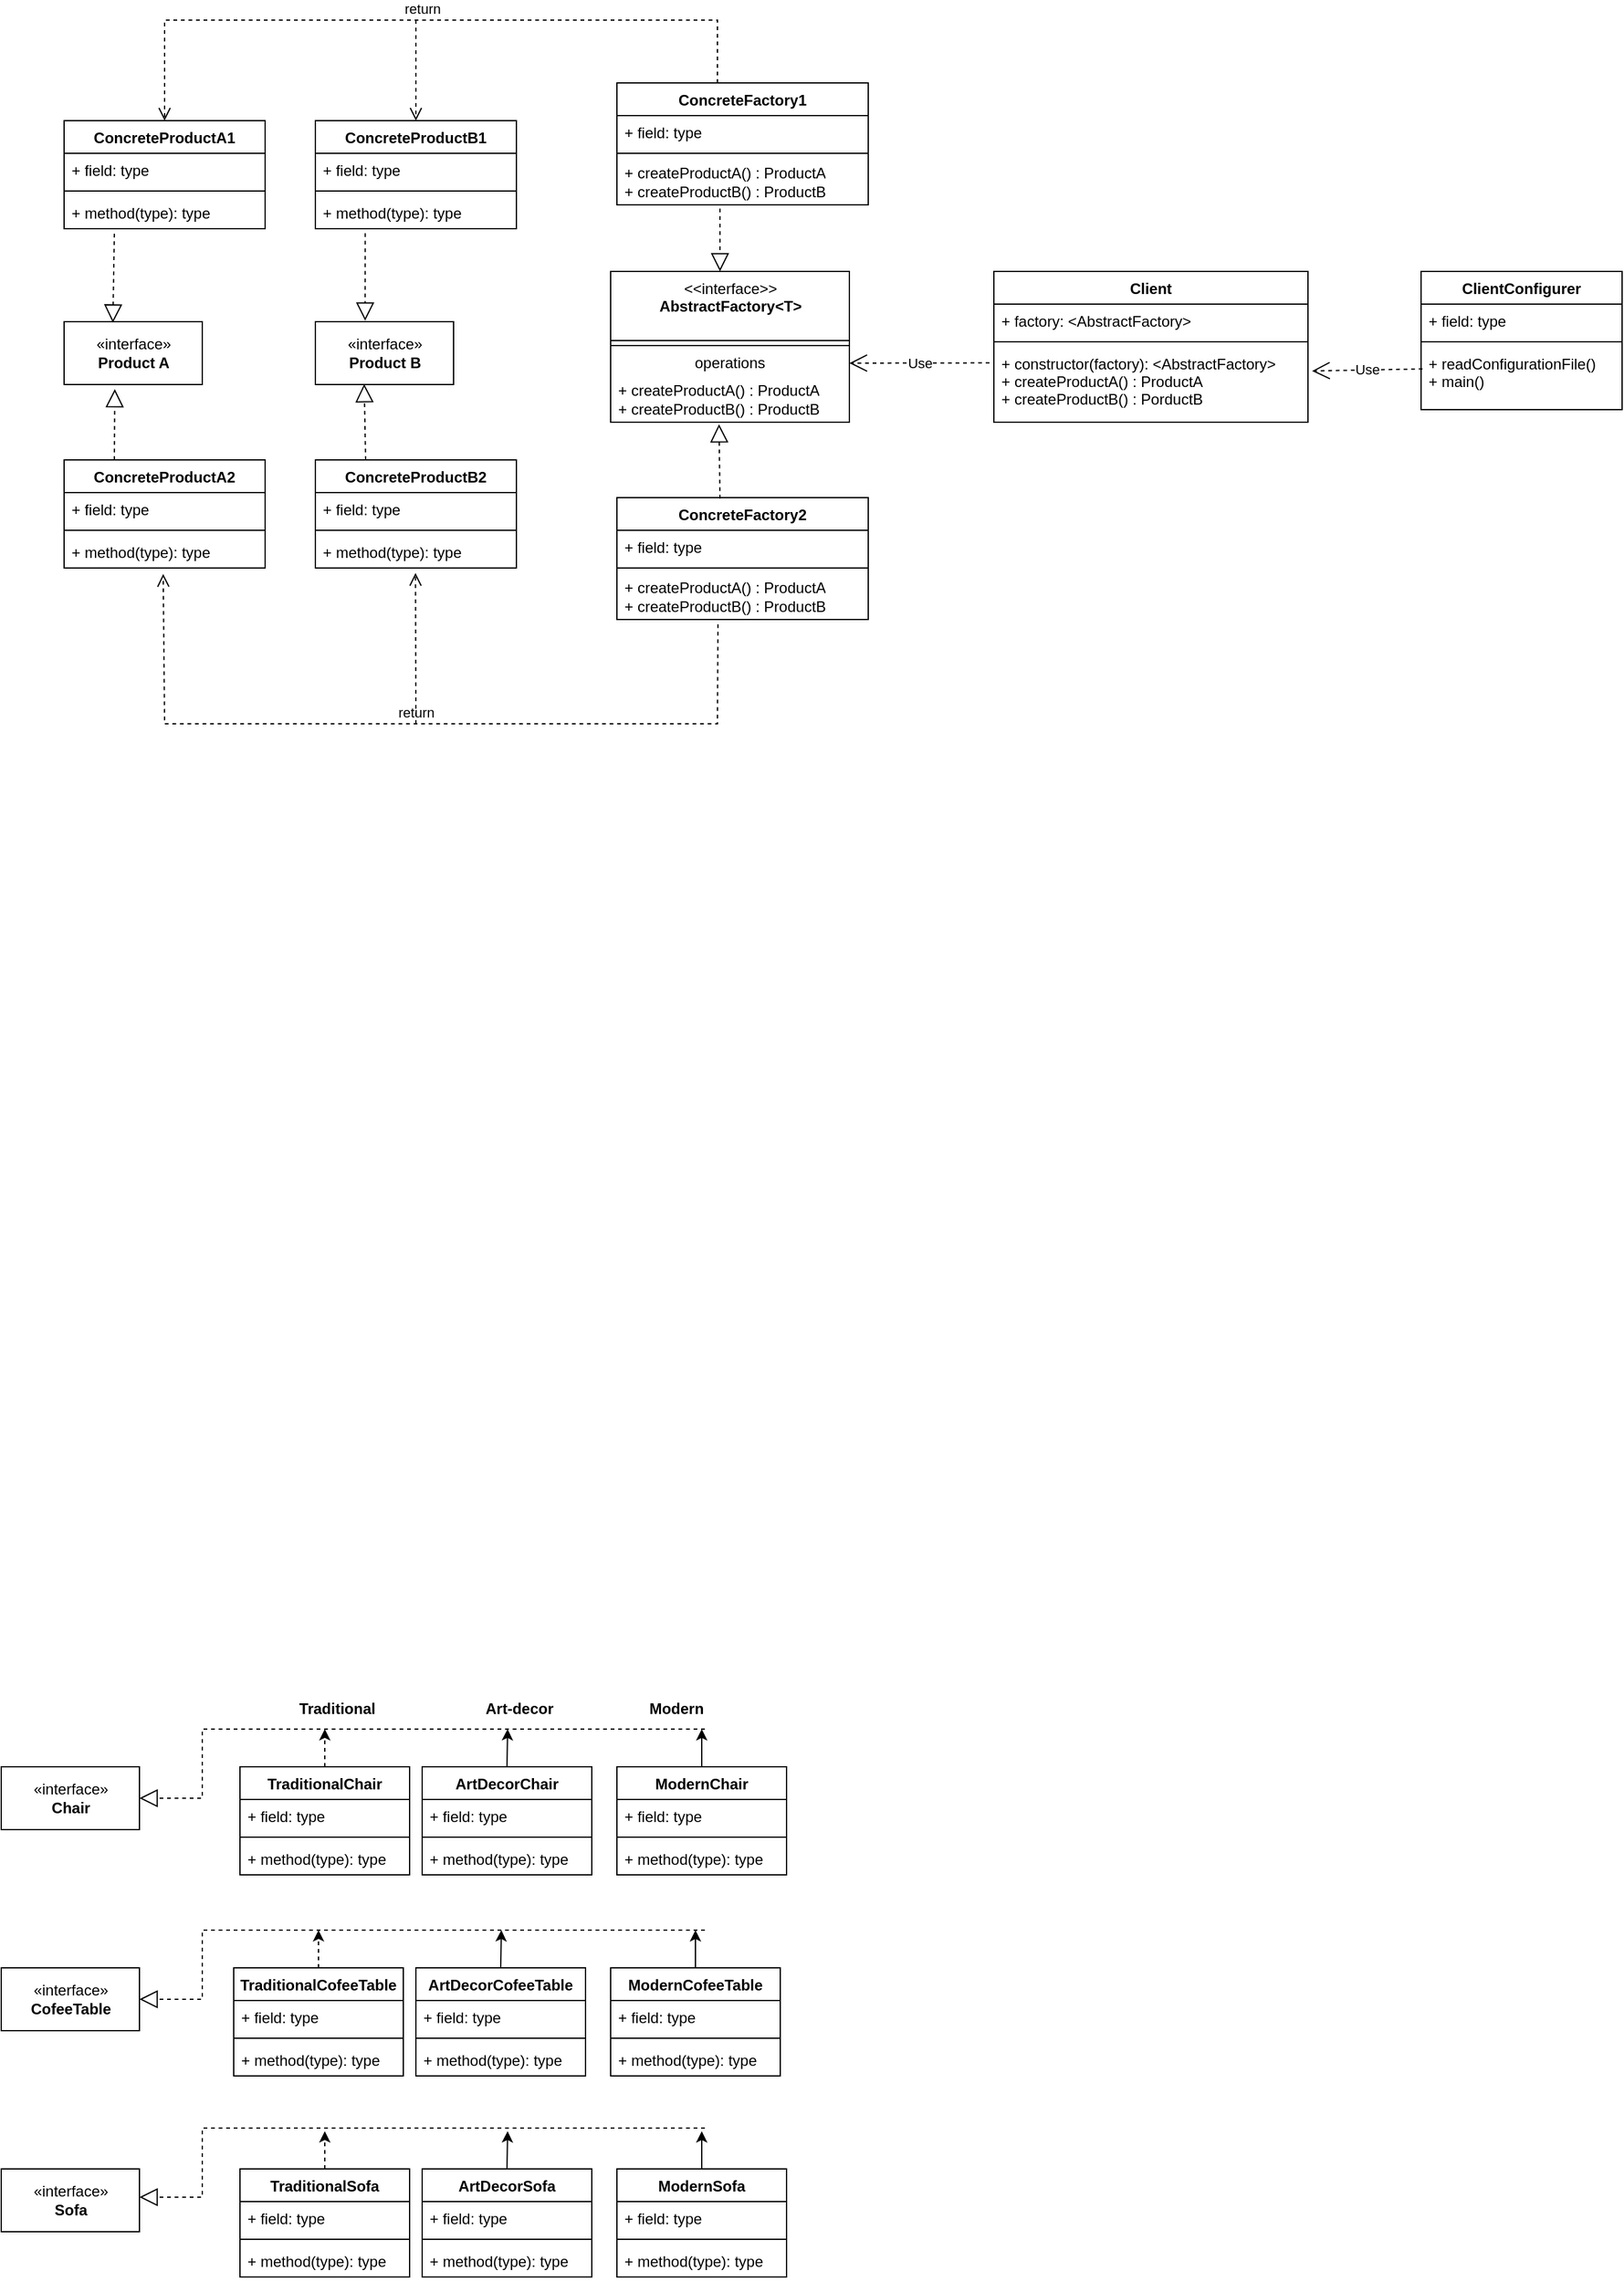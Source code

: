 <mxfile version="19.0.3" type="device"><diagram id="30jNxz2AIOsKjp4NV_7C" name="Page-1"><mxGraphModel dx="1293" dy="704" grid="1" gridSize="10" guides="1" tooltips="1" connect="1" arrows="1" fold="1" page="1" pageScale="1" pageWidth="850" pageHeight="1100" math="0" shadow="0"><root><mxCell id="0"/><mxCell id="1" parent="0"/><mxCell id="gdfwlkyEGT99h9fJ8ZXt-1" value="«interface»&lt;br&gt;&lt;b&gt;Chair&lt;/b&gt;" style="html=1;" parent="1" vertex="1"><mxGeometry x="30" y="1470" width="110" height="50" as="geometry"/></mxCell><mxCell id="gdfwlkyEGT99h9fJ8ZXt-2" value="«interface»&lt;br&gt;&lt;b&gt;CofeeTable&lt;/b&gt;" style="html=1;" parent="1" vertex="1"><mxGeometry x="30" y="1630" width="110" height="50" as="geometry"/></mxCell><mxCell id="gdfwlkyEGT99h9fJ8ZXt-3" value="«interface»&lt;br&gt;&lt;b&gt;Sofa&lt;/b&gt;" style="html=1;" parent="1" vertex="1"><mxGeometry x="30" y="1790" width="110" height="50" as="geometry"/></mxCell><mxCell id="gdfwlkyEGT99h9fJ8ZXt-4" value="Traditional" style="text;align=center;fontStyle=1;verticalAlign=middle;spacingLeft=3;spacingRight=3;strokeColor=none;rotatable=0;points=[[0,0.5],[1,0.5]];portConstraint=eastwest;" parent="1" vertex="1"><mxGeometry x="257.5" y="1410" width="80" height="26" as="geometry"/></mxCell><mxCell id="gdfwlkyEGT99h9fJ8ZXt-5" value="Art-decor" style="text;align=center;fontStyle=1;verticalAlign=middle;spacingLeft=3;spacingRight=3;strokeColor=none;rotatable=0;points=[[0,0.5],[1,0.5]];portConstraint=eastwest;" parent="1" vertex="1"><mxGeometry x="402.5" y="1410" width="80" height="26" as="geometry"/></mxCell><mxCell id="gdfwlkyEGT99h9fJ8ZXt-6" value="Modern" style="text;align=center;fontStyle=1;verticalAlign=middle;spacingLeft=3;spacingRight=3;strokeColor=none;rotatable=0;points=[[0,0.5],[1,0.5]];portConstraint=eastwest;" parent="1" vertex="1"><mxGeometry x="527.5" y="1410" width="80" height="26" as="geometry"/></mxCell><mxCell id="gdfwlkyEGT99h9fJ8ZXt-20" style="edgeStyle=orthogonalEdgeStyle;rounded=0;orthogonalLoop=1;jettySize=auto;html=1;dashed=1" parent="1" source="gdfwlkyEGT99h9fJ8ZXt-7" edge="1"><mxGeometry relative="1" as="geometry"><mxPoint x="287.5" y="1440" as="targetPoint"/></mxGeometry></mxCell><mxCell id="gdfwlkyEGT99h9fJ8ZXt-7" value="TraditionalChair" style="swimlane;fontStyle=1;align=center;verticalAlign=top;childLayout=stackLayout;horizontal=1;startSize=26;horizontalStack=0;resizeParent=1;resizeParentMax=0;resizeLast=0;collapsible=1;marginBottom=0;" parent="1" vertex="1"><mxGeometry x="220" y="1470" width="135" height="86" as="geometry"/></mxCell><mxCell id="gdfwlkyEGT99h9fJ8ZXt-8" value="+ field: type" style="text;strokeColor=none;fillColor=none;align=left;verticalAlign=top;spacingLeft=4;spacingRight=4;overflow=hidden;rotatable=0;points=[[0,0.5],[1,0.5]];portConstraint=eastwest;" parent="gdfwlkyEGT99h9fJ8ZXt-7" vertex="1"><mxGeometry y="26" width="135" height="26" as="geometry"/></mxCell><mxCell id="gdfwlkyEGT99h9fJ8ZXt-9" value="" style="line;strokeWidth=1;fillColor=none;align=left;verticalAlign=middle;spacingTop=-1;spacingLeft=3;spacingRight=3;rotatable=0;labelPosition=right;points=[];portConstraint=eastwest;" parent="gdfwlkyEGT99h9fJ8ZXt-7" vertex="1"><mxGeometry y="52" width="135" height="8" as="geometry"/></mxCell><mxCell id="gdfwlkyEGT99h9fJ8ZXt-10" value="+ method(type): type" style="text;strokeColor=none;fillColor=none;align=left;verticalAlign=top;spacingLeft=4;spacingRight=4;overflow=hidden;rotatable=0;points=[[0,0.5],[1,0.5]];portConstraint=eastwest;" parent="gdfwlkyEGT99h9fJ8ZXt-7" vertex="1"><mxGeometry y="60" width="135" height="26" as="geometry"/></mxCell><mxCell id="gdfwlkyEGT99h9fJ8ZXt-21" style="edgeStyle=orthogonalEdgeStyle;rounded=0;orthogonalLoop=1;jettySize=auto;html=1;exitX=0.5;exitY=0;exitDx=0;exitDy=0;" parent="1" source="gdfwlkyEGT99h9fJ8ZXt-11" edge="1"><mxGeometry relative="1" as="geometry"><mxPoint x="433" y="1440" as="targetPoint"/></mxGeometry></mxCell><mxCell id="gdfwlkyEGT99h9fJ8ZXt-11" value="ArtDecorChair" style="swimlane;fontStyle=1;align=center;verticalAlign=top;childLayout=stackLayout;horizontal=1;startSize=26;horizontalStack=0;resizeParent=1;resizeParentMax=0;resizeLast=0;collapsible=1;marginBottom=0;" parent="1" vertex="1"><mxGeometry x="365" y="1470" width="135" height="86" as="geometry"/></mxCell><mxCell id="gdfwlkyEGT99h9fJ8ZXt-12" value="+ field: type" style="text;strokeColor=none;fillColor=none;align=left;verticalAlign=top;spacingLeft=4;spacingRight=4;overflow=hidden;rotatable=0;points=[[0,0.5],[1,0.5]];portConstraint=eastwest;" parent="gdfwlkyEGT99h9fJ8ZXt-11" vertex="1"><mxGeometry y="26" width="135" height="26" as="geometry"/></mxCell><mxCell id="gdfwlkyEGT99h9fJ8ZXt-13" value="" style="line;strokeWidth=1;fillColor=none;align=left;verticalAlign=middle;spacingTop=-1;spacingLeft=3;spacingRight=3;rotatable=0;labelPosition=right;points=[];portConstraint=eastwest;" parent="gdfwlkyEGT99h9fJ8ZXt-11" vertex="1"><mxGeometry y="52" width="135" height="8" as="geometry"/></mxCell><mxCell id="gdfwlkyEGT99h9fJ8ZXt-14" value="+ method(type): type" style="text;strokeColor=none;fillColor=none;align=left;verticalAlign=top;spacingLeft=4;spacingRight=4;overflow=hidden;rotatable=0;points=[[0,0.5],[1,0.5]];portConstraint=eastwest;" parent="gdfwlkyEGT99h9fJ8ZXt-11" vertex="1"><mxGeometry y="60" width="135" height="26" as="geometry"/></mxCell><mxCell id="gdfwlkyEGT99h9fJ8ZXt-22" style="edgeStyle=orthogonalEdgeStyle;rounded=0;orthogonalLoop=1;jettySize=auto;html=1;" parent="1" source="gdfwlkyEGT99h9fJ8ZXt-15" edge="1"><mxGeometry relative="1" as="geometry"><mxPoint x="587.5" y="1440" as="targetPoint"/></mxGeometry></mxCell><mxCell id="gdfwlkyEGT99h9fJ8ZXt-15" value="ModernChair" style="swimlane;fontStyle=1;align=center;verticalAlign=top;childLayout=stackLayout;horizontal=1;startSize=26;horizontalStack=0;resizeParent=1;resizeParentMax=0;resizeLast=0;collapsible=1;marginBottom=0;" parent="1" vertex="1"><mxGeometry x="520" y="1470" width="135" height="86" as="geometry"/></mxCell><mxCell id="gdfwlkyEGT99h9fJ8ZXt-16" value="+ field: type" style="text;strokeColor=none;fillColor=none;align=left;verticalAlign=top;spacingLeft=4;spacingRight=4;overflow=hidden;rotatable=0;points=[[0,0.5],[1,0.5]];portConstraint=eastwest;" parent="gdfwlkyEGT99h9fJ8ZXt-15" vertex="1"><mxGeometry y="26" width="135" height="26" as="geometry"/></mxCell><mxCell id="gdfwlkyEGT99h9fJ8ZXt-17" value="" style="line;strokeWidth=1;fillColor=none;align=left;verticalAlign=middle;spacingTop=-1;spacingLeft=3;spacingRight=3;rotatable=0;labelPosition=right;points=[];portConstraint=eastwest;" parent="gdfwlkyEGT99h9fJ8ZXt-15" vertex="1"><mxGeometry y="52" width="135" height="8" as="geometry"/></mxCell><mxCell id="gdfwlkyEGT99h9fJ8ZXt-18" value="+ method(type): type" style="text;strokeColor=none;fillColor=none;align=left;verticalAlign=top;spacingLeft=4;spacingRight=4;overflow=hidden;rotatable=0;points=[[0,0.5],[1,0.5]];portConstraint=eastwest;" parent="gdfwlkyEGT99h9fJ8ZXt-15" vertex="1"><mxGeometry y="60" width="135" height="26" as="geometry"/></mxCell><mxCell id="gdfwlkyEGT99h9fJ8ZXt-19" value="" style="endArrow=block;dashed=1;endFill=0;endSize=12;html=1;rounded=0;entryX=1;entryY=0.5;entryDx=0;entryDy=0;" parent="1" target="gdfwlkyEGT99h9fJ8ZXt-1" edge="1"><mxGeometry width="160" relative="1" as="geometry"><mxPoint x="590" y="1440" as="sourcePoint"/><mxPoint x="340" y="1460" as="targetPoint"/><Array as="points"><mxPoint x="190" y="1440"/><mxPoint x="190" y="1495"/></Array></mxGeometry></mxCell><mxCell id="gdfwlkyEGT99h9fJ8ZXt-23" style="edgeStyle=orthogonalEdgeStyle;rounded=0;orthogonalLoop=1;jettySize=auto;html=1;dashed=1" parent="1" source="gdfwlkyEGT99h9fJ8ZXt-24" edge="1"><mxGeometry relative="1" as="geometry"><mxPoint x="282.5" y="1600" as="targetPoint"/></mxGeometry></mxCell><mxCell id="gdfwlkyEGT99h9fJ8ZXt-24" value="TraditionalCofeeTable" style="swimlane;fontStyle=1;align=center;verticalAlign=top;childLayout=stackLayout;horizontal=1;startSize=26;horizontalStack=0;resizeParent=1;resizeParentMax=0;resizeLast=0;collapsible=1;marginBottom=0;" parent="1" vertex="1"><mxGeometry x="215" y="1630" width="135" height="86" as="geometry"/></mxCell><mxCell id="gdfwlkyEGT99h9fJ8ZXt-25" value="+ field: type" style="text;strokeColor=none;fillColor=none;align=left;verticalAlign=top;spacingLeft=4;spacingRight=4;overflow=hidden;rotatable=0;points=[[0,0.5],[1,0.5]];portConstraint=eastwest;" parent="gdfwlkyEGT99h9fJ8ZXt-24" vertex="1"><mxGeometry y="26" width="135" height="26" as="geometry"/></mxCell><mxCell id="gdfwlkyEGT99h9fJ8ZXt-26" value="" style="line;strokeWidth=1;fillColor=none;align=left;verticalAlign=middle;spacingTop=-1;spacingLeft=3;spacingRight=3;rotatable=0;labelPosition=right;points=[];portConstraint=eastwest;" parent="gdfwlkyEGT99h9fJ8ZXt-24" vertex="1"><mxGeometry y="52" width="135" height="8" as="geometry"/></mxCell><mxCell id="gdfwlkyEGT99h9fJ8ZXt-27" value="+ method(type): type" style="text;strokeColor=none;fillColor=none;align=left;verticalAlign=top;spacingLeft=4;spacingRight=4;overflow=hidden;rotatable=0;points=[[0,0.5],[1,0.5]];portConstraint=eastwest;" parent="gdfwlkyEGT99h9fJ8ZXt-24" vertex="1"><mxGeometry y="60" width="135" height="26" as="geometry"/></mxCell><mxCell id="gdfwlkyEGT99h9fJ8ZXt-28" style="edgeStyle=orthogonalEdgeStyle;rounded=0;orthogonalLoop=1;jettySize=auto;html=1;exitX=0.5;exitY=0;exitDx=0;exitDy=0;" parent="1" source="gdfwlkyEGT99h9fJ8ZXt-29" edge="1"><mxGeometry relative="1" as="geometry"><mxPoint x="428" y="1600" as="targetPoint"/></mxGeometry></mxCell><mxCell id="gdfwlkyEGT99h9fJ8ZXt-29" value="ArtDecorCofeeTable" style="swimlane;fontStyle=1;align=center;verticalAlign=top;childLayout=stackLayout;horizontal=1;startSize=26;horizontalStack=0;resizeParent=1;resizeParentMax=0;resizeLast=0;collapsible=1;marginBottom=0;" parent="1" vertex="1"><mxGeometry x="360" y="1630" width="135" height="86" as="geometry"/></mxCell><mxCell id="gdfwlkyEGT99h9fJ8ZXt-30" value="+ field: type" style="text;strokeColor=none;fillColor=none;align=left;verticalAlign=top;spacingLeft=4;spacingRight=4;overflow=hidden;rotatable=0;points=[[0,0.5],[1,0.5]];portConstraint=eastwest;" parent="gdfwlkyEGT99h9fJ8ZXt-29" vertex="1"><mxGeometry y="26" width="135" height="26" as="geometry"/></mxCell><mxCell id="gdfwlkyEGT99h9fJ8ZXt-31" value="" style="line;strokeWidth=1;fillColor=none;align=left;verticalAlign=middle;spacingTop=-1;spacingLeft=3;spacingRight=3;rotatable=0;labelPosition=right;points=[];portConstraint=eastwest;" parent="gdfwlkyEGT99h9fJ8ZXt-29" vertex="1"><mxGeometry y="52" width="135" height="8" as="geometry"/></mxCell><mxCell id="gdfwlkyEGT99h9fJ8ZXt-32" value="+ method(type): type" style="text;strokeColor=none;fillColor=none;align=left;verticalAlign=top;spacingLeft=4;spacingRight=4;overflow=hidden;rotatable=0;points=[[0,0.5],[1,0.5]];portConstraint=eastwest;" parent="gdfwlkyEGT99h9fJ8ZXt-29" vertex="1"><mxGeometry y="60" width="135" height="26" as="geometry"/></mxCell><mxCell id="gdfwlkyEGT99h9fJ8ZXt-33" style="edgeStyle=orthogonalEdgeStyle;rounded=0;orthogonalLoop=1;jettySize=auto;html=1;" parent="1" source="gdfwlkyEGT99h9fJ8ZXt-34" edge="1"><mxGeometry relative="1" as="geometry"><mxPoint x="582.5" y="1600" as="targetPoint"/></mxGeometry></mxCell><mxCell id="gdfwlkyEGT99h9fJ8ZXt-34" value="ModernCofeeTable" style="swimlane;fontStyle=1;align=center;verticalAlign=top;childLayout=stackLayout;horizontal=1;startSize=26;horizontalStack=0;resizeParent=1;resizeParentMax=0;resizeLast=0;collapsible=1;marginBottom=0;" parent="1" vertex="1"><mxGeometry x="515" y="1630" width="135" height="86" as="geometry"/></mxCell><mxCell id="gdfwlkyEGT99h9fJ8ZXt-35" value="+ field: type" style="text;strokeColor=none;fillColor=none;align=left;verticalAlign=top;spacingLeft=4;spacingRight=4;overflow=hidden;rotatable=0;points=[[0,0.5],[1,0.5]];portConstraint=eastwest;" parent="gdfwlkyEGT99h9fJ8ZXt-34" vertex="1"><mxGeometry y="26" width="135" height="26" as="geometry"/></mxCell><mxCell id="gdfwlkyEGT99h9fJ8ZXt-36" value="" style="line;strokeWidth=1;fillColor=none;align=left;verticalAlign=middle;spacingTop=-1;spacingLeft=3;spacingRight=3;rotatable=0;labelPosition=right;points=[];portConstraint=eastwest;" parent="gdfwlkyEGT99h9fJ8ZXt-34" vertex="1"><mxGeometry y="52" width="135" height="8" as="geometry"/></mxCell><mxCell id="gdfwlkyEGT99h9fJ8ZXt-37" value="+ method(type): type" style="text;strokeColor=none;fillColor=none;align=left;verticalAlign=top;spacingLeft=4;spacingRight=4;overflow=hidden;rotatable=0;points=[[0,0.5],[1,0.5]];portConstraint=eastwest;" parent="gdfwlkyEGT99h9fJ8ZXt-34" vertex="1"><mxGeometry y="60" width="135" height="26" as="geometry"/></mxCell><mxCell id="gdfwlkyEGT99h9fJ8ZXt-38" style="edgeStyle=orthogonalEdgeStyle;rounded=0;orthogonalLoop=1;jettySize=auto;html=1;dashed=1" parent="1" source="gdfwlkyEGT99h9fJ8ZXt-39" edge="1"><mxGeometry relative="1" as="geometry"><mxPoint x="287.5" y="1760" as="targetPoint"/></mxGeometry></mxCell><mxCell id="gdfwlkyEGT99h9fJ8ZXt-39" value="TraditionalSofa" style="swimlane;fontStyle=1;align=center;verticalAlign=top;childLayout=stackLayout;horizontal=1;startSize=26;horizontalStack=0;resizeParent=1;resizeParentMax=0;resizeLast=0;collapsible=1;marginBottom=0;" parent="1" vertex="1"><mxGeometry x="220" y="1790" width="135" height="86" as="geometry"/></mxCell><mxCell id="gdfwlkyEGT99h9fJ8ZXt-40" value="+ field: type" style="text;strokeColor=none;fillColor=none;align=left;verticalAlign=top;spacingLeft=4;spacingRight=4;overflow=hidden;rotatable=0;points=[[0,0.5],[1,0.5]];portConstraint=eastwest;" parent="gdfwlkyEGT99h9fJ8ZXt-39" vertex="1"><mxGeometry y="26" width="135" height="26" as="geometry"/></mxCell><mxCell id="gdfwlkyEGT99h9fJ8ZXt-41" value="" style="line;strokeWidth=1;fillColor=none;align=left;verticalAlign=middle;spacingTop=-1;spacingLeft=3;spacingRight=3;rotatable=0;labelPosition=right;points=[];portConstraint=eastwest;" parent="gdfwlkyEGT99h9fJ8ZXt-39" vertex="1"><mxGeometry y="52" width="135" height="8" as="geometry"/></mxCell><mxCell id="gdfwlkyEGT99h9fJ8ZXt-42" value="+ method(type): type" style="text;strokeColor=none;fillColor=none;align=left;verticalAlign=top;spacingLeft=4;spacingRight=4;overflow=hidden;rotatable=0;points=[[0,0.5],[1,0.5]];portConstraint=eastwest;" parent="gdfwlkyEGT99h9fJ8ZXt-39" vertex="1"><mxGeometry y="60" width="135" height="26" as="geometry"/></mxCell><mxCell id="gdfwlkyEGT99h9fJ8ZXt-43" style="edgeStyle=orthogonalEdgeStyle;rounded=0;orthogonalLoop=1;jettySize=auto;html=1;exitX=0.5;exitY=0;exitDx=0;exitDy=0;" parent="1" source="gdfwlkyEGT99h9fJ8ZXt-44" edge="1"><mxGeometry relative="1" as="geometry"><mxPoint x="433" y="1760" as="targetPoint"/></mxGeometry></mxCell><mxCell id="gdfwlkyEGT99h9fJ8ZXt-44" value="ArtDecorSofa" style="swimlane;fontStyle=1;align=center;verticalAlign=top;childLayout=stackLayout;horizontal=1;startSize=26;horizontalStack=0;resizeParent=1;resizeParentMax=0;resizeLast=0;collapsible=1;marginBottom=0;" parent="1" vertex="1"><mxGeometry x="365" y="1790" width="135" height="86" as="geometry"/></mxCell><mxCell id="gdfwlkyEGT99h9fJ8ZXt-45" value="+ field: type" style="text;strokeColor=none;fillColor=none;align=left;verticalAlign=top;spacingLeft=4;spacingRight=4;overflow=hidden;rotatable=0;points=[[0,0.5],[1,0.5]];portConstraint=eastwest;" parent="gdfwlkyEGT99h9fJ8ZXt-44" vertex="1"><mxGeometry y="26" width="135" height="26" as="geometry"/></mxCell><mxCell id="gdfwlkyEGT99h9fJ8ZXt-46" value="" style="line;strokeWidth=1;fillColor=none;align=left;verticalAlign=middle;spacingTop=-1;spacingLeft=3;spacingRight=3;rotatable=0;labelPosition=right;points=[];portConstraint=eastwest;" parent="gdfwlkyEGT99h9fJ8ZXt-44" vertex="1"><mxGeometry y="52" width="135" height="8" as="geometry"/></mxCell><mxCell id="gdfwlkyEGT99h9fJ8ZXt-47" value="+ method(type): type" style="text;strokeColor=none;fillColor=none;align=left;verticalAlign=top;spacingLeft=4;spacingRight=4;overflow=hidden;rotatable=0;points=[[0,0.5],[1,0.5]];portConstraint=eastwest;" parent="gdfwlkyEGT99h9fJ8ZXt-44" vertex="1"><mxGeometry y="60" width="135" height="26" as="geometry"/></mxCell><mxCell id="gdfwlkyEGT99h9fJ8ZXt-48" style="edgeStyle=orthogonalEdgeStyle;rounded=0;orthogonalLoop=1;jettySize=auto;html=1;" parent="1" source="gdfwlkyEGT99h9fJ8ZXt-49" edge="1"><mxGeometry relative="1" as="geometry"><mxPoint x="587.5" y="1760" as="targetPoint"/></mxGeometry></mxCell><mxCell id="gdfwlkyEGT99h9fJ8ZXt-49" value="ModernSofa" style="swimlane;fontStyle=1;align=center;verticalAlign=top;childLayout=stackLayout;horizontal=1;startSize=26;horizontalStack=0;resizeParent=1;resizeParentMax=0;resizeLast=0;collapsible=1;marginBottom=0;" parent="1" vertex="1"><mxGeometry x="520" y="1790" width="135" height="86" as="geometry"/></mxCell><mxCell id="gdfwlkyEGT99h9fJ8ZXt-50" value="+ field: type" style="text;strokeColor=none;fillColor=none;align=left;verticalAlign=top;spacingLeft=4;spacingRight=4;overflow=hidden;rotatable=0;points=[[0,0.5],[1,0.5]];portConstraint=eastwest;" parent="gdfwlkyEGT99h9fJ8ZXt-49" vertex="1"><mxGeometry y="26" width="135" height="26" as="geometry"/></mxCell><mxCell id="gdfwlkyEGT99h9fJ8ZXt-51" value="" style="line;strokeWidth=1;fillColor=none;align=left;verticalAlign=middle;spacingTop=-1;spacingLeft=3;spacingRight=3;rotatable=0;labelPosition=right;points=[];portConstraint=eastwest;" parent="gdfwlkyEGT99h9fJ8ZXt-49" vertex="1"><mxGeometry y="52" width="135" height="8" as="geometry"/></mxCell><mxCell id="gdfwlkyEGT99h9fJ8ZXt-52" value="+ method(type): type" style="text;strokeColor=none;fillColor=none;align=left;verticalAlign=top;spacingLeft=4;spacingRight=4;overflow=hidden;rotatable=0;points=[[0,0.5],[1,0.5]];portConstraint=eastwest;" parent="gdfwlkyEGT99h9fJ8ZXt-49" vertex="1"><mxGeometry y="60" width="135" height="26" as="geometry"/></mxCell><mxCell id="gdfwlkyEGT99h9fJ8ZXt-53" value="" style="endArrow=block;dashed=1;endFill=0;endSize=12;html=1;rounded=0;entryX=1;entryY=0.5;entryDx=0;entryDy=0;" parent="1" edge="1"><mxGeometry width="160" relative="1" as="geometry"><mxPoint x="590" y="1600" as="sourcePoint"/><mxPoint x="140" y="1655" as="targetPoint"/><Array as="points"><mxPoint x="190" y="1600"/><mxPoint x="190" y="1655"/></Array></mxGeometry></mxCell><mxCell id="gdfwlkyEGT99h9fJ8ZXt-54" value="" style="endArrow=block;dashed=1;endFill=0;endSize=12;html=1;rounded=0;entryX=1;entryY=0.5;entryDx=0;entryDy=0;" parent="1" edge="1"><mxGeometry width="160" relative="1" as="geometry"><mxPoint x="590" y="1757.5" as="sourcePoint"/><mxPoint x="140" y="1812.5" as="targetPoint"/><Array as="points"><mxPoint x="190" y="1757.5"/><mxPoint x="190" y="1812.5"/></Array></mxGeometry></mxCell><mxCell id="gdfwlkyEGT99h9fJ8ZXt-55" value="«interface»&lt;br&gt;&lt;b&gt;Product A&lt;/b&gt;" style="html=1;" parent="1" vertex="1"><mxGeometry x="80" y="320" width="110" height="50" as="geometry"/></mxCell><mxCell id="gdfwlkyEGT99h9fJ8ZXt-56" value="«interface»&lt;br&gt;&lt;b&gt;Product B&lt;/b&gt;" style="html=1;" parent="1" vertex="1"><mxGeometry x="280" y="320" width="110" height="50" as="geometry"/></mxCell><mxCell id="gdfwlkyEGT99h9fJ8ZXt-58" value="ConcreteProductA1" style="swimlane;fontStyle=1;align=center;verticalAlign=top;childLayout=stackLayout;horizontal=1;startSize=26;horizontalStack=0;resizeParent=1;resizeParentMax=0;resizeLast=0;collapsible=1;marginBottom=0;" parent="1" vertex="1"><mxGeometry x="80" y="160" width="160" height="86" as="geometry"/></mxCell><mxCell id="gdfwlkyEGT99h9fJ8ZXt-59" value="+ field: type" style="text;strokeColor=none;fillColor=none;align=left;verticalAlign=top;spacingLeft=4;spacingRight=4;overflow=hidden;rotatable=0;points=[[0,0.5],[1,0.5]];portConstraint=eastwest;" parent="gdfwlkyEGT99h9fJ8ZXt-58" vertex="1"><mxGeometry y="26" width="160" height="26" as="geometry"/></mxCell><mxCell id="gdfwlkyEGT99h9fJ8ZXt-60" value="" style="line;strokeWidth=1;fillColor=none;align=left;verticalAlign=middle;spacingTop=-1;spacingLeft=3;spacingRight=3;rotatable=0;labelPosition=right;points=[];portConstraint=eastwest;" parent="gdfwlkyEGT99h9fJ8ZXt-58" vertex="1"><mxGeometry y="52" width="160" height="8" as="geometry"/></mxCell><mxCell id="gdfwlkyEGT99h9fJ8ZXt-61" value="+ method(type): type" style="text;strokeColor=none;fillColor=none;align=left;verticalAlign=top;spacingLeft=4;spacingRight=4;overflow=hidden;rotatable=0;points=[[0,0.5],[1,0.5]];portConstraint=eastwest;" parent="gdfwlkyEGT99h9fJ8ZXt-58" vertex="1"><mxGeometry y="60" width="160" height="26" as="geometry"/></mxCell><mxCell id="gdfwlkyEGT99h9fJ8ZXt-62" value="ConcreteProductB1" style="swimlane;fontStyle=1;align=center;verticalAlign=top;childLayout=stackLayout;horizontal=1;startSize=26;horizontalStack=0;resizeParent=1;resizeParentMax=0;resizeLast=0;collapsible=1;marginBottom=0;" parent="1" vertex="1"><mxGeometry x="280" y="160" width="160" height="86" as="geometry"/></mxCell><mxCell id="gdfwlkyEGT99h9fJ8ZXt-63" value="+ field: type" style="text;strokeColor=none;fillColor=none;align=left;verticalAlign=top;spacingLeft=4;spacingRight=4;overflow=hidden;rotatable=0;points=[[0,0.5],[1,0.5]];portConstraint=eastwest;" parent="gdfwlkyEGT99h9fJ8ZXt-62" vertex="1"><mxGeometry y="26" width="160" height="26" as="geometry"/></mxCell><mxCell id="gdfwlkyEGT99h9fJ8ZXt-64" value="" style="line;strokeWidth=1;fillColor=none;align=left;verticalAlign=middle;spacingTop=-1;spacingLeft=3;spacingRight=3;rotatable=0;labelPosition=right;points=[];portConstraint=eastwest;" parent="gdfwlkyEGT99h9fJ8ZXt-62" vertex="1"><mxGeometry y="52" width="160" height="8" as="geometry"/></mxCell><mxCell id="gdfwlkyEGT99h9fJ8ZXt-65" value="+ method(type): type" style="text;strokeColor=none;fillColor=none;align=left;verticalAlign=top;spacingLeft=4;spacingRight=4;overflow=hidden;rotatable=0;points=[[0,0.5],[1,0.5]];portConstraint=eastwest;" parent="gdfwlkyEGT99h9fJ8ZXt-62" vertex="1"><mxGeometry y="60" width="160" height="26" as="geometry"/></mxCell><mxCell id="gdfwlkyEGT99h9fJ8ZXt-66" value="ConcreteProductA2" style="swimlane;fontStyle=1;align=center;verticalAlign=top;childLayout=stackLayout;horizontal=1;startSize=26;horizontalStack=0;resizeParent=1;resizeParentMax=0;resizeLast=0;collapsible=1;marginBottom=0;" parent="1" vertex="1"><mxGeometry x="80" y="430" width="160" height="86" as="geometry"/></mxCell><mxCell id="gdfwlkyEGT99h9fJ8ZXt-67" value="+ field: type" style="text;strokeColor=none;fillColor=none;align=left;verticalAlign=top;spacingLeft=4;spacingRight=4;overflow=hidden;rotatable=0;points=[[0,0.5],[1,0.5]];portConstraint=eastwest;" parent="gdfwlkyEGT99h9fJ8ZXt-66" vertex="1"><mxGeometry y="26" width="160" height="26" as="geometry"/></mxCell><mxCell id="gdfwlkyEGT99h9fJ8ZXt-68" value="" style="line;strokeWidth=1;fillColor=none;align=left;verticalAlign=middle;spacingTop=-1;spacingLeft=3;spacingRight=3;rotatable=0;labelPosition=right;points=[];portConstraint=eastwest;" parent="gdfwlkyEGT99h9fJ8ZXt-66" vertex="1"><mxGeometry y="52" width="160" height="8" as="geometry"/></mxCell><mxCell id="gdfwlkyEGT99h9fJ8ZXt-69" value="+ method(type): type" style="text;strokeColor=none;fillColor=none;align=left;verticalAlign=top;spacingLeft=4;spacingRight=4;overflow=hidden;rotatable=0;points=[[0,0.5],[1,0.5]];portConstraint=eastwest;" parent="gdfwlkyEGT99h9fJ8ZXt-66" vertex="1"><mxGeometry y="60" width="160" height="26" as="geometry"/></mxCell><mxCell id="gdfwlkyEGT99h9fJ8ZXt-70" value="ConcreteProductB2" style="swimlane;fontStyle=1;align=center;verticalAlign=top;childLayout=stackLayout;horizontal=1;startSize=26;horizontalStack=0;resizeParent=1;resizeParentMax=0;resizeLast=0;collapsible=1;marginBottom=0;" parent="1" vertex="1"><mxGeometry x="280" y="430" width="160" height="86" as="geometry"/></mxCell><mxCell id="gdfwlkyEGT99h9fJ8ZXt-71" value="+ field: type" style="text;strokeColor=none;fillColor=none;align=left;verticalAlign=top;spacingLeft=4;spacingRight=4;overflow=hidden;rotatable=0;points=[[0,0.5],[1,0.5]];portConstraint=eastwest;" parent="gdfwlkyEGT99h9fJ8ZXt-70" vertex="1"><mxGeometry y="26" width="160" height="26" as="geometry"/></mxCell><mxCell id="gdfwlkyEGT99h9fJ8ZXt-72" value="" style="line;strokeWidth=1;fillColor=none;align=left;verticalAlign=middle;spacingTop=-1;spacingLeft=3;spacingRight=3;rotatable=0;labelPosition=right;points=[];portConstraint=eastwest;" parent="gdfwlkyEGT99h9fJ8ZXt-70" vertex="1"><mxGeometry y="52" width="160" height="8" as="geometry"/></mxCell><mxCell id="gdfwlkyEGT99h9fJ8ZXt-73" value="+ method(type): type" style="text;strokeColor=none;fillColor=none;align=left;verticalAlign=top;spacingLeft=4;spacingRight=4;overflow=hidden;rotatable=0;points=[[0,0.5],[1,0.5]];portConstraint=eastwest;" parent="gdfwlkyEGT99h9fJ8ZXt-70" vertex="1"><mxGeometry y="60" width="160" height="26" as="geometry"/></mxCell><mxCell id="gdfwlkyEGT99h9fJ8ZXt-74" value="" style="endArrow=block;dashed=1;endFill=0;endSize=12;html=1;rounded=0;entryX=0.353;entryY=0.016;entryDx=0;entryDy=0;entryPerimeter=0;" parent="1" target="gdfwlkyEGT99h9fJ8ZXt-55" edge="1"><mxGeometry width="160" relative="1" as="geometry"><mxPoint x="120" y="250" as="sourcePoint"/><mxPoint x="290" y="270" as="targetPoint"/></mxGeometry></mxCell><mxCell id="gdfwlkyEGT99h9fJ8ZXt-75" value="" style="endArrow=block;dashed=1;endFill=0;endSize=12;html=1;rounded=0;entryX=0.367;entryY=1.072;entryDx=0;entryDy=0;entryPerimeter=0;exitX=0.25;exitY=0;exitDx=0;exitDy=0;" parent="1" source="gdfwlkyEGT99h9fJ8ZXt-66" target="gdfwlkyEGT99h9fJ8ZXt-55" edge="1"><mxGeometry width="160" relative="1" as="geometry"><mxPoint x="110" y="400" as="sourcePoint"/><mxPoint x="270" y="400" as="targetPoint"/></mxGeometry></mxCell><mxCell id="gdfwlkyEGT99h9fJ8ZXt-76" value="" style="endArrow=block;dashed=1;endFill=0;endSize=12;html=1;rounded=0;entryX=0.36;entryY=-0.016;entryDx=0;entryDy=0;entryPerimeter=0;exitX=0.248;exitY=1.138;exitDx=0;exitDy=0;exitPerimeter=0;" parent="1" source="gdfwlkyEGT99h9fJ8ZXt-65" target="gdfwlkyEGT99h9fJ8ZXt-56" edge="1"><mxGeometry width="160" relative="1" as="geometry"><mxPoint x="320" y="260" as="sourcePoint"/><mxPoint x="480" y="260" as="targetPoint"/></mxGeometry></mxCell><mxCell id="gdfwlkyEGT99h9fJ8ZXt-77" value="" style="endArrow=block;dashed=1;endFill=0;endSize=12;html=1;rounded=0;entryX=0.353;entryY=0.992;entryDx=0;entryDy=0;entryPerimeter=0;exitX=0.25;exitY=0;exitDx=0;exitDy=0;" parent="1" source="gdfwlkyEGT99h9fJ8ZXt-70" target="gdfwlkyEGT99h9fJ8ZXt-56" edge="1"><mxGeometry width="160" relative="1" as="geometry"><mxPoint x="260" y="400" as="sourcePoint"/><mxPoint x="420" y="400" as="targetPoint"/></mxGeometry></mxCell><mxCell id="gdfwlkyEGT99h9fJ8ZXt-80" value="&amp;lt;&amp;lt;interface&amp;gt;&amp;gt;&lt;br&gt;&lt;b&gt;AbstractFactory&amp;lt;T&amp;gt;&lt;/b&gt;" style="swimlane;fontStyle=0;align=center;verticalAlign=top;childLayout=stackLayout;horizontal=1;startSize=55;horizontalStack=0;resizeParent=1;resizeParentMax=0;resizeLast=0;collapsible=0;marginBottom=0;html=1;" parent="1" vertex="1"><mxGeometry x="515" y="280" width="190" height="120" as="geometry"/></mxCell><mxCell id="gdfwlkyEGT99h9fJ8ZXt-85" value="" style="line;strokeWidth=1;fillColor=none;align=left;verticalAlign=middle;spacingTop=-1;spacingLeft=3;spacingRight=3;rotatable=0;labelPosition=right;points=[];portConstraint=eastwest;" parent="gdfwlkyEGT99h9fJ8ZXt-80" vertex="1"><mxGeometry y="55" width="190" height="8" as="geometry"/></mxCell><mxCell id="gdfwlkyEGT99h9fJ8ZXt-86" value="operations" style="text;html=1;strokeColor=none;fillColor=none;align=center;verticalAlign=middle;spacingLeft=4;spacingRight=4;overflow=hidden;rotatable=0;points=[[0,0.5],[1,0.5]];portConstraint=eastwest;" parent="gdfwlkyEGT99h9fJ8ZXt-80" vertex="1"><mxGeometry y="63" width="190" height="20" as="geometry"/></mxCell><mxCell id="gdfwlkyEGT99h9fJ8ZXt-87" value="+ createProductA() : ProductA&lt;br&gt;+ createProductB() : ProductB" style="text;html=1;strokeColor=none;fillColor=none;align=left;verticalAlign=middle;spacingLeft=4;spacingRight=4;overflow=hidden;rotatable=0;points=[[0,0.5],[1,0.5]];portConstraint=eastwest;" parent="gdfwlkyEGT99h9fJ8ZXt-80" vertex="1"><mxGeometry y="83" width="190" height="37" as="geometry"/></mxCell><mxCell id="gdfwlkyEGT99h9fJ8ZXt-88" value="ConcreteFactory1" style="swimlane;fontStyle=1;align=center;verticalAlign=top;childLayout=stackLayout;horizontal=1;startSize=26;horizontalStack=0;resizeParent=1;resizeParentMax=0;resizeLast=0;collapsible=1;marginBottom=0;" parent="1" vertex="1"><mxGeometry x="520" y="130" width="200" height="97" as="geometry"/></mxCell><mxCell id="gdfwlkyEGT99h9fJ8ZXt-89" value="+ field: type" style="text;strokeColor=none;fillColor=none;align=left;verticalAlign=top;spacingLeft=4;spacingRight=4;overflow=hidden;rotatable=0;points=[[0,0.5],[1,0.5]];portConstraint=eastwest;" parent="gdfwlkyEGT99h9fJ8ZXt-88" vertex="1"><mxGeometry y="26" width="200" height="26" as="geometry"/></mxCell><mxCell id="gdfwlkyEGT99h9fJ8ZXt-90" value="" style="line;strokeWidth=1;fillColor=none;align=left;verticalAlign=middle;spacingTop=-1;spacingLeft=3;spacingRight=3;rotatable=0;labelPosition=right;points=[];portConstraint=eastwest;" parent="gdfwlkyEGT99h9fJ8ZXt-88" vertex="1"><mxGeometry y="52" width="200" height="8" as="geometry"/></mxCell><mxCell id="gdfwlkyEGT99h9fJ8ZXt-93" value="+ createProductA() : ProductA&lt;br&gt;+ createProductB() : ProductB" style="text;html=1;strokeColor=none;fillColor=none;align=left;verticalAlign=middle;spacingLeft=4;spacingRight=4;overflow=hidden;rotatable=0;points=[[0,0.5],[1,0.5]];portConstraint=eastwest;" parent="gdfwlkyEGT99h9fJ8ZXt-88" vertex="1"><mxGeometry y="60" width="200" height="37" as="geometry"/></mxCell><mxCell id="gdfwlkyEGT99h9fJ8ZXt-94" value="ConcreteFactory2" style="swimlane;fontStyle=1;align=center;verticalAlign=top;childLayout=stackLayout;horizontal=1;startSize=26;horizontalStack=0;resizeParent=1;resizeParentMax=0;resizeLast=0;collapsible=1;marginBottom=0;" parent="1" vertex="1"><mxGeometry x="520" y="460" width="200" height="97" as="geometry"/></mxCell><mxCell id="gdfwlkyEGT99h9fJ8ZXt-95" value="+ field: type" style="text;strokeColor=none;fillColor=none;align=left;verticalAlign=top;spacingLeft=4;spacingRight=4;overflow=hidden;rotatable=0;points=[[0,0.5],[1,0.5]];portConstraint=eastwest;" parent="gdfwlkyEGT99h9fJ8ZXt-94" vertex="1"><mxGeometry y="26" width="200" height="26" as="geometry"/></mxCell><mxCell id="gdfwlkyEGT99h9fJ8ZXt-96" value="" style="line;strokeWidth=1;fillColor=none;align=left;verticalAlign=middle;spacingTop=-1;spacingLeft=3;spacingRight=3;rotatable=0;labelPosition=right;points=[];portConstraint=eastwest;" parent="gdfwlkyEGT99h9fJ8ZXt-94" vertex="1"><mxGeometry y="52" width="200" height="8" as="geometry"/></mxCell><mxCell id="gdfwlkyEGT99h9fJ8ZXt-97" value="+ createProductA() : ProductA&lt;br&gt;+ createProductB() : ProductB" style="text;html=1;strokeColor=none;fillColor=none;align=left;verticalAlign=middle;spacingLeft=4;spacingRight=4;overflow=hidden;rotatable=0;points=[[0,0.5],[1,0.5]];portConstraint=eastwest;" parent="gdfwlkyEGT99h9fJ8ZXt-94" vertex="1"><mxGeometry y="60" width="200" height="37" as="geometry"/></mxCell><mxCell id="gdfwlkyEGT99h9fJ8ZXt-100" value="" style="endArrow=block;dashed=1;endFill=0;endSize=12;html=1;rounded=0;entryX=0.458;entryY=0;entryDx=0;entryDy=0;entryPerimeter=0;" parent="1" target="gdfwlkyEGT99h9fJ8ZXt-80" edge="1"><mxGeometry width="160" relative="1" as="geometry"><mxPoint x="602" y="230" as="sourcePoint"/><mxPoint x="630" y="240" as="targetPoint"/></mxGeometry></mxCell><mxCell id="gdfwlkyEGT99h9fJ8ZXt-102" value="" style="endArrow=block;dashed=1;endFill=0;endSize=12;html=1;rounded=0;entryX=0.454;entryY=1.043;entryDx=0;entryDy=0;entryPerimeter=0;exitX=0.41;exitY=0.008;exitDx=0;exitDy=0;exitPerimeter=0;" parent="1" source="gdfwlkyEGT99h9fJ8ZXt-94" target="gdfwlkyEGT99h9fJ8ZXt-87" edge="1"><mxGeometry width="160" relative="1" as="geometry"><mxPoint x="490" y="430" as="sourcePoint"/><mxPoint x="650" y="430" as="targetPoint"/></mxGeometry></mxCell><mxCell id="gdfwlkyEGT99h9fJ8ZXt-103" value="return" style="html=1;verticalAlign=bottom;endArrow=open;dashed=1;endSize=8;rounded=0;entryX=0.5;entryY=0;entryDx=0;entryDy=0;" parent="1" target="gdfwlkyEGT99h9fJ8ZXt-58" edge="1"><mxGeometry relative="1" as="geometry"><mxPoint x="600" y="130" as="sourcePoint"/><mxPoint x="160" y="80" as="targetPoint"/><Array as="points"><mxPoint x="600" y="80"/><mxPoint x="160" y="80"/></Array></mxGeometry></mxCell><mxCell id="gdfwlkyEGT99h9fJ8ZXt-104" value="" style="html=1;verticalAlign=bottom;endArrow=open;dashed=1;endSize=8;rounded=0;entryX=0.5;entryY=0;entryDx=0;entryDy=0;" parent="1" target="gdfwlkyEGT99h9fJ8ZXt-62" edge="1"><mxGeometry relative="1" as="geometry"><mxPoint x="360" y="80" as="sourcePoint"/><mxPoint x="300" y="110" as="targetPoint"/></mxGeometry></mxCell><mxCell id="gdfwlkyEGT99h9fJ8ZXt-105" value="return" style="html=1;verticalAlign=bottom;endArrow=open;dashed=1;endSize=8;rounded=0;exitX=0.402;exitY=1.103;exitDx=0;exitDy=0;exitPerimeter=0;entryX=0.493;entryY=1.185;entryDx=0;entryDy=0;entryPerimeter=0;" parent="1" source="gdfwlkyEGT99h9fJ8ZXt-97" target="gdfwlkyEGT99h9fJ8ZXt-69" edge="1"><mxGeometry relative="1" as="geometry"><mxPoint x="600" y="640" as="sourcePoint"/><mxPoint x="160" y="640" as="targetPoint"/><Array as="points"><mxPoint x="600" y="640"/><mxPoint x="160" y="640"/></Array></mxGeometry></mxCell><mxCell id="gdfwlkyEGT99h9fJ8ZXt-106" value="" style="html=1;verticalAlign=bottom;endArrow=open;dashed=1;endSize=8;rounded=0;entryX=0.498;entryY=1.154;entryDx=0;entryDy=0;entryPerimeter=0;" parent="1" target="gdfwlkyEGT99h9fJ8ZXt-73" edge="1"><mxGeometry x="-1" y="71" relative="1" as="geometry"><mxPoint x="360" y="640" as="sourcePoint"/><mxPoint x="290" y="590" as="targetPoint"/><mxPoint x="70" y="-61" as="offset"/></mxGeometry></mxCell><mxCell id="_1zz6CWAq5991pqUCuKI-1" value="Client" style="swimlane;fontStyle=1;align=center;verticalAlign=top;childLayout=stackLayout;horizontal=1;startSize=26;horizontalStack=0;resizeParent=1;resizeParentMax=0;resizeLast=0;collapsible=1;marginBottom=0;" parent="1" vertex="1"><mxGeometry x="820" y="280" width="250" height="120" as="geometry"/></mxCell><mxCell id="_1zz6CWAq5991pqUCuKI-2" value="+ factory: &lt;AbstractFactory&gt;" style="text;strokeColor=none;fillColor=none;align=left;verticalAlign=top;spacingLeft=4;spacingRight=4;overflow=hidden;rotatable=0;points=[[0,0.5],[1,0.5]];portConstraint=eastwest;" parent="_1zz6CWAq5991pqUCuKI-1" vertex="1"><mxGeometry y="26" width="250" height="26" as="geometry"/></mxCell><mxCell id="_1zz6CWAq5991pqUCuKI-3" value="" style="line;strokeWidth=1;fillColor=none;align=left;verticalAlign=middle;spacingTop=-1;spacingLeft=3;spacingRight=3;rotatable=0;labelPosition=right;points=[];portConstraint=eastwest;" parent="_1zz6CWAq5991pqUCuKI-1" vertex="1"><mxGeometry y="52" width="250" height="8" as="geometry"/></mxCell><mxCell id="_1zz6CWAq5991pqUCuKI-4" value="+ constructor(factory): &lt;AbstractFactory&gt;&#10;+ createProductA() : ProductA&#10;+ createProductB() : PorductB" style="text;strokeColor=none;fillColor=none;align=left;verticalAlign=top;spacingLeft=4;spacingRight=4;overflow=hidden;rotatable=0;points=[[0,0.5],[1,0.5]];portConstraint=eastwest;" parent="_1zz6CWAq5991pqUCuKI-1" vertex="1"><mxGeometry y="60" width="250" height="60" as="geometry"/></mxCell><mxCell id="_1zz6CWAq5991pqUCuKI-5" value="ClientConfigurer" style="swimlane;fontStyle=1;align=center;verticalAlign=top;childLayout=stackLayout;horizontal=1;startSize=26;horizontalStack=0;resizeParent=1;resizeParentMax=0;resizeLast=0;collapsible=1;marginBottom=0;" parent="1" vertex="1"><mxGeometry x="1160" y="280" width="160" height="110" as="geometry"/></mxCell><mxCell id="_1zz6CWAq5991pqUCuKI-6" value="+ field: type" style="text;strokeColor=none;fillColor=none;align=left;verticalAlign=top;spacingLeft=4;spacingRight=4;overflow=hidden;rotatable=0;points=[[0,0.5],[1,0.5]];portConstraint=eastwest;" parent="_1zz6CWAq5991pqUCuKI-5" vertex="1"><mxGeometry y="26" width="160" height="26" as="geometry"/></mxCell><mxCell id="_1zz6CWAq5991pqUCuKI-7" value="" style="line;strokeWidth=1;fillColor=none;align=left;verticalAlign=middle;spacingTop=-1;spacingLeft=3;spacingRight=3;rotatable=0;labelPosition=right;points=[];portConstraint=eastwest;" parent="_1zz6CWAq5991pqUCuKI-5" vertex="1"><mxGeometry y="52" width="160" height="8" as="geometry"/></mxCell><mxCell id="_1zz6CWAq5991pqUCuKI-8" value="+ readConfigurationFile()&#10;+ main()" style="text;strokeColor=none;fillColor=none;align=left;verticalAlign=top;spacingLeft=4;spacingRight=4;overflow=hidden;rotatable=0;points=[[0,0.5],[1,0.5]];portConstraint=eastwest;" parent="_1zz6CWAq5991pqUCuKI-5" vertex="1"><mxGeometry y="60" width="160" height="50" as="geometry"/></mxCell><mxCell id="_1zz6CWAq5991pqUCuKI-9" value="Use" style="endArrow=open;endSize=12;dashed=1;html=1;rounded=0;exitX=0.007;exitY=0.352;exitDx=0;exitDy=0;entryX=1.013;entryY=0.32;entryDx=0;entryDy=0;entryPerimeter=0;exitPerimeter=0;" parent="1" source="_1zz6CWAq5991pqUCuKI-8" target="_1zz6CWAq5991pqUCuKI-4" edge="1"><mxGeometry width="160" relative="1" as="geometry"><mxPoint x="1080" y="450" as="sourcePoint"/><mxPoint x="1080" y="350" as="targetPoint"/></mxGeometry></mxCell><mxCell id="_1zz6CWAq5991pqUCuKI-10" value="Use" style="endArrow=open;endSize=12;dashed=1;html=1;rounded=0;entryX=1;entryY=0.5;entryDx=0;entryDy=0;exitX=-0.014;exitY=0.213;exitDx=0;exitDy=0;exitPerimeter=0;" parent="1" source="_1zz6CWAq5991pqUCuKI-4" target="gdfwlkyEGT99h9fJ8ZXt-86" edge="1"><mxGeometry width="160" relative="1" as="geometry"><mxPoint x="810" y="360" as="sourcePoint"/><mxPoint x="780" y="450" as="targetPoint"/></mxGeometry></mxCell></root></mxGraphModel></diagram></mxfile>